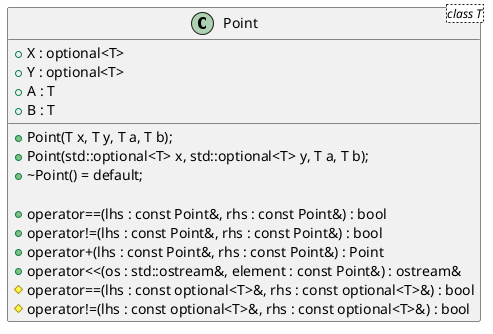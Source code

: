 @startuml

class Point<class T>
{
    + Point(T x, T y, T a, T b);
    + Point(std::optional<T> x, std::optional<T> y, T a, T b);
    + ~Point() = default;

    + operator==(lhs : const Point&, rhs : const Point&) : bool
    + operator!=(lhs : const Point&, rhs : const Point&) : bool
    + operator+(lhs : const Point&, rhs : const Point&) : Point
    + operator<<(os : std::ostream&, element : const Point&) : ostream&

    + X : optional<T>
    + Y : optional<T>
    + A : T
    + B : T

    # operator==(lhs : const optional<T>&, rhs : const optional<T>&) : bool
    # operator!=(lhs : const optional<T>&, rhs : const optional<T>&) : bool
}

@enduml
